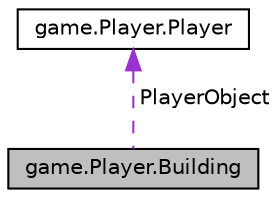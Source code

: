 digraph "game.Player.Building"
{
 // LATEX_PDF_SIZE
  edge [fontname="Helvetica",fontsize="10",labelfontname="Helvetica",labelfontsize="10"];
  node [fontname="Helvetica",fontsize="10",shape=record];
  Node1 [label="game.Player.Building",height=0.2,width=0.4,color="black", fillcolor="grey75", style="filled", fontcolor="black",tooltip="Класс Building даёт возможность строительства игроку. Так же предоставляет возможность улучшать здани..."];
  Node2 -> Node1 [dir="back",color="darkorchid3",fontsize="10",style="dashed",label=" PlayerObject" ];
  Node2 [label="game.Player.Player",height=0.2,width=0.4,color="black", fillcolor="white", style="filled",URL="$a00112.html",tooltip="Класс Player хранит в себе информация о ресурсах. В хранение входит: кол-во каждого ресурса,..."];
}

